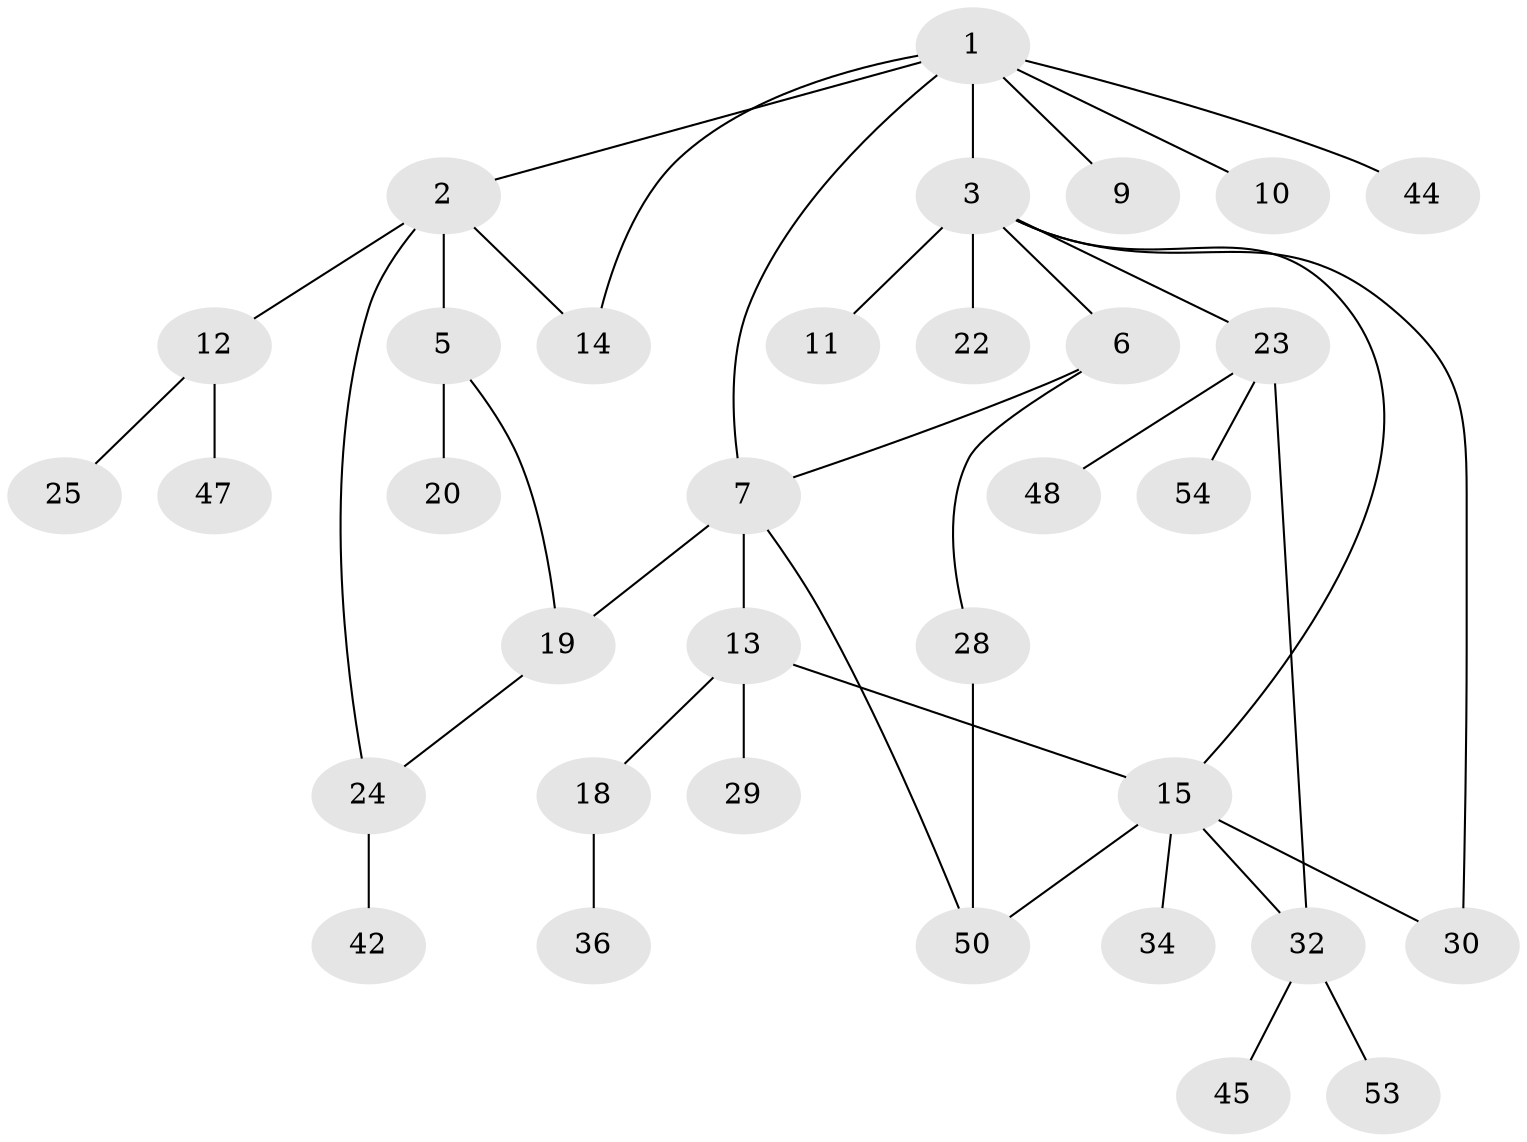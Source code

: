 // Generated by graph-tools (version 1.1) at 2025/23/03/03/25 07:23:30]
// undirected, 34 vertices, 42 edges
graph export_dot {
graph [start="1"]
  node [color=gray90,style=filled];
  1 [super="+41"];
  2 [super="+4"];
  3 [super="+8"];
  5 [super="+16"];
  6 [super="+35"];
  7 [super="+33"];
  9;
  10;
  11 [super="+43"];
  12 [super="+21"];
  13 [super="+17"];
  14;
  15 [super="+31"];
  18 [super="+49"];
  19 [super="+38"];
  20 [super="+26"];
  22 [super="+40"];
  23 [super="+39"];
  24 [super="+27"];
  25;
  28 [super="+52"];
  29;
  30 [super="+46"];
  32 [super="+37"];
  34;
  36;
  42;
  44;
  45;
  47;
  48 [super="+51"];
  50;
  53;
  54;
  1 -- 2;
  1 -- 3;
  1 -- 7;
  1 -- 9;
  1 -- 10;
  1 -- 44;
  1 -- 14;
  2 -- 14;
  2 -- 24;
  2 -- 12;
  2 -- 5;
  3 -- 6;
  3 -- 22;
  3 -- 30;
  3 -- 11;
  3 -- 15;
  3 -- 23;
  5 -- 20;
  5 -- 19;
  6 -- 28;
  6 -- 7;
  7 -- 13;
  7 -- 50;
  7 -- 19;
  12 -- 25;
  12 -- 47;
  13 -- 18;
  13 -- 29;
  13 -- 15;
  15 -- 50;
  15 -- 30;
  15 -- 32;
  15 -- 34;
  18 -- 36;
  19 -- 24;
  23 -- 48;
  23 -- 54;
  23 -- 32;
  24 -- 42;
  28 -- 50;
  32 -- 53;
  32 -- 45;
}
